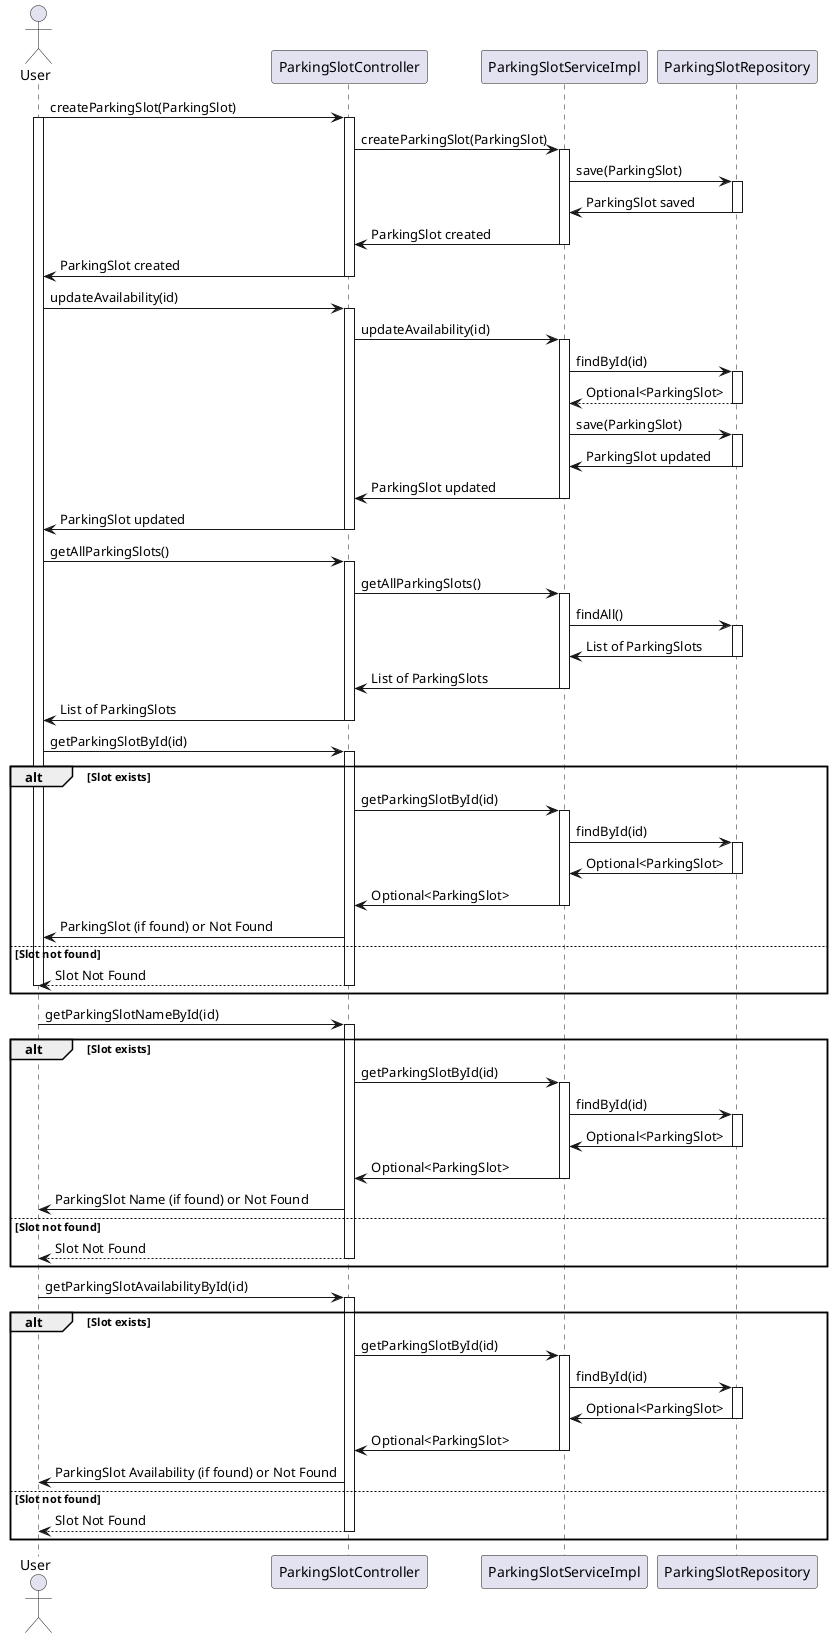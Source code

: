 @startuml

actor User
participant ParkingSlotController
participant ParkingSlotServiceImpl
participant ParkingSlotRepository

User -> ParkingSlotController: createParkingSlot(ParkingSlot)
activate User
activate ParkingSlotController
ParkingSlotController -> ParkingSlotServiceImpl: createParkingSlot(ParkingSlot)
activate ParkingSlotServiceImpl
ParkingSlotServiceImpl -> ParkingSlotRepository: save(ParkingSlot)
activate ParkingSlotRepository
ParkingSlotRepository -> ParkingSlotServiceImpl: ParkingSlot saved
deactivate ParkingSlotRepository
ParkingSlotServiceImpl -> ParkingSlotController: ParkingSlot created
deactivate ParkingSlotServiceImpl
ParkingSlotController -> User: ParkingSlot created
deactivate ParkingSlotController

User -> ParkingSlotController: updateAvailability(id)
activate ParkingSlotController
ParkingSlotController -> ParkingSlotServiceImpl: updateAvailability(id)
activate ParkingSlotServiceImpl
ParkingSlotServiceImpl -> ParkingSlotRepository: findById(id)
activate ParkingSlotRepository
ParkingSlotRepository --> ParkingSlotServiceImpl: Optional<ParkingSlot>
deactivate ParkingSlotRepository
ParkingSlotServiceImpl -> ParkingSlotRepository: save(ParkingSlot)
activate ParkingSlotRepository
ParkingSlotRepository -> ParkingSlotServiceImpl: ParkingSlot updated
deactivate ParkingSlotRepository
ParkingSlotServiceImpl -> ParkingSlotController: ParkingSlot updated
deactivate ParkingSlotServiceImpl
ParkingSlotController -> User: ParkingSlot updated
deactivate ParkingSlotController

User -> ParkingSlotController: getAllParkingSlots()
activate ParkingSlotController
ParkingSlotController -> ParkingSlotServiceImpl: getAllParkingSlots()
activate ParkingSlotServiceImpl
ParkingSlotServiceImpl -> ParkingSlotRepository: findAll()
activate ParkingSlotRepository
ParkingSlotRepository -> ParkingSlotServiceImpl: List of ParkingSlots
deactivate ParkingSlotRepository
ParkingSlotServiceImpl -> ParkingSlotController: List of ParkingSlots
deactivate ParkingSlotServiceImpl
ParkingSlotController -> User: List of ParkingSlots
deactivate ParkingSlotController

User -> ParkingSlotController: getParkingSlotById(id)
activate ParkingSlotController
alt Slot exists
ParkingSlotController -> ParkingSlotServiceImpl: getParkingSlotById(id)
activate ParkingSlotServiceImpl
ParkingSlotServiceImpl -> ParkingSlotRepository: findById(id)
activate ParkingSlotRepository
ParkingSlotRepository -> ParkingSlotServiceImpl: Optional<ParkingSlot>
deactivate ParkingSlotRepository
ParkingSlotServiceImpl -> ParkingSlotController: Optional<ParkingSlot>
deactivate ParkingSlotServiceImpl
ParkingSlotController -> User: ParkingSlot (if found) or Not Found
else Slot not found
ParkingSlotController --> User: Slot Not Found
deactivate ParkingSlotController
deactivate User
end

User -> ParkingSlotController: getParkingSlotNameById(id)
activate ParkingSlotController
alt Slot exists
ParkingSlotController -> ParkingSlotServiceImpl: getParkingSlotById(id)
activate ParkingSlotServiceImpl
ParkingSlotServiceImpl -> ParkingSlotRepository: findById(id)
activate ParkingSlotRepository
ParkingSlotRepository -> ParkingSlotServiceImpl: Optional<ParkingSlot>
deactivate ParkingSlotRepository
ParkingSlotServiceImpl -> ParkingSlotController: Optional<ParkingSlot>
deactivate ParkingSlotServiceImpl
ParkingSlotController -> User: ParkingSlot Name (if found) or Not Found
else Slot not found
ParkingSlotController --> User: Slot Not Found
deactivate ParkingSlotController
deactivate User
end

User -> ParkingSlotController: getParkingSlotAvailabilityById(id)
activate ParkingSlotController
alt Slot exists
ParkingSlotController -> ParkingSlotServiceImpl: getParkingSlotById(id)
activate ParkingSlotServiceImpl
ParkingSlotServiceImpl -> ParkingSlotRepository: findById(id)
activate ParkingSlotRepository
ParkingSlotRepository -> ParkingSlotServiceImpl: Optional<ParkingSlot>
deactivate ParkingSlotRepository
ParkingSlotServiceImpl -> ParkingSlotController: Optional<ParkingSlot>
deactivate ParkingSlotServiceImpl
ParkingSlotController -> User: ParkingSlot Availability (if found) or Not Found
else Slot not found
ParkingSlotController --> User: Slot Not Found
deactivate ParkingSlotController
deactivate User
end

@enduml
